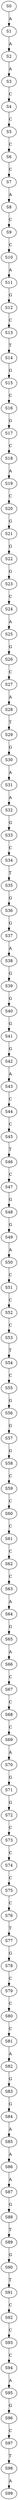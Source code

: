 strict digraph  {
	S0 -> S1 [ label = A ];
	S1 -> S2 [ label = A ];
	S2 -> S3 [ label = A ];
	S3 -> S4 [ label = C ];
	S4 -> S5 [ label = C ];
	S5 -> S6 [ label = C ];
	S6 -> S7 [ label = C ];
	S7 -> S8 [ label = A ];
	S8 -> S9 [ label = C ];
	S9 -> S10 [ label = C ];
	S10 -> S11 [ label = A ];
	S11 -> S12 [ label = G ];
	S12 -> S13 [ label = C ];
	S13 -> S14 [ label = T ];
	S14 -> S15 [ label = G ];
	S15 -> S16 [ label = C ];
	S16 -> S17 [ label = G ];
	S17 -> S18 [ label = C ];
	S18 -> S19 [ label = A ];
	S19 -> S20 [ label = C ];
	S20 -> S21 [ label = G ];
	S21 -> S22 [ label = G ];
	S22 -> S23 [ label = G ];
	S23 -> S24 [ label = C ];
	S24 -> S25 [ label = A ];
	S25 -> S26 [ label = G ];
	S26 -> S27 [ label = C ];
	S27 -> S28 [ label = A ];
	S28 -> S29 [ label = T ];
	S29 -> S30 [ label = G ];
	S30 -> S31 [ label = A ];
	S31 -> S32 [ label = A ];
	S32 -> S33 [ label = G ];
	S33 -> S34 [ label = C ];
	S34 -> S35 [ label = T ];
	S35 -> S36 [ label = G ];
	S36 -> S37 [ label = G ];
	S37 -> S38 [ label = A ];
	S38 -> S39 [ label = G ];
	S39 -> S40 [ label = G ];
	S40 -> S41 [ label = G ];
	S41 -> S42 [ label = G ];
	S42 -> S43 [ label = A ];
	S43 -> S44 [ label = C ];
	S44 -> S45 [ label = C ];
	S45 -> S46 [ label = T ];
	S46 -> S47 [ label = C ];
	S47 -> S48 [ label = G ];
	S48 -> S49 [ label = G ];
	S49 -> S50 [ label = A ];
	S50 -> S51 [ label = C ];
	S51 -> S52 [ label = C ];
	S52 -> S53 [ label = C ];
	S53 -> S54 [ label = T ];
	S54 -> S55 [ label = C ];
	S55 -> S56 [ label = G ];
	S56 -> S57 [ label = G ];
	S57 -> S58 [ label = G ];
	S58 -> S59 [ label = C ];
	S59 -> S60 [ label = C ];
	S60 -> S61 [ label = C ];
	S61 -> S62 [ label = C ];
	S62 -> S63 [ label = C ];
	S63 -> S64 [ label = A ];
	S64 -> S65 [ label = G ];
	S65 -> S66 [ label = A ];
	S66 -> S67 [ label = C ];
	S67 -> S68 [ label = C ];
	S68 -> S69 [ label = C ];
	S69 -> S70 [ label = A ];
	S70 -> S71 [ label = G ];
	S71 -> S72 [ label = G ];
	S72 -> S73 [ label = C ];
	S73 -> S74 [ label = C ];
	S74 -> S75 [ label = C ];
	S75 -> S76 [ label = C ];
	S76 -> S77 [ label = T ];
	S77 -> S78 [ label = G ];
	S78 -> S79 [ label = C ];
	S79 -> S80 [ label = C ];
	S80 -> S81 [ label = C ];
	S81 -> S82 [ label = A ];
	S82 -> S83 [ label = G ];
	S83 -> S84 [ label = G ];
	S84 -> S85 [ label = A ];
	S85 -> S86 [ label = A ];
	S86 -> S87 [ label = A ];
	S87 -> S88 [ label = G ];
	S88 -> S89 [ label = T ];
	S89 -> S90 [ label = G ];
	S90 -> S91 [ label = T ];
	S91 -> S92 [ label = C ];
	S92 -> S93 [ label = C ];
	S93 -> S94 [ label = C ];
	S94 -> S95 [ label = A ];
	S95 -> S96 [ label = G ];
	S96 -> S97 [ label = C ];
	S97 -> S98 [ label = T ];
	S98 -> S99 [ label = A ];
}
